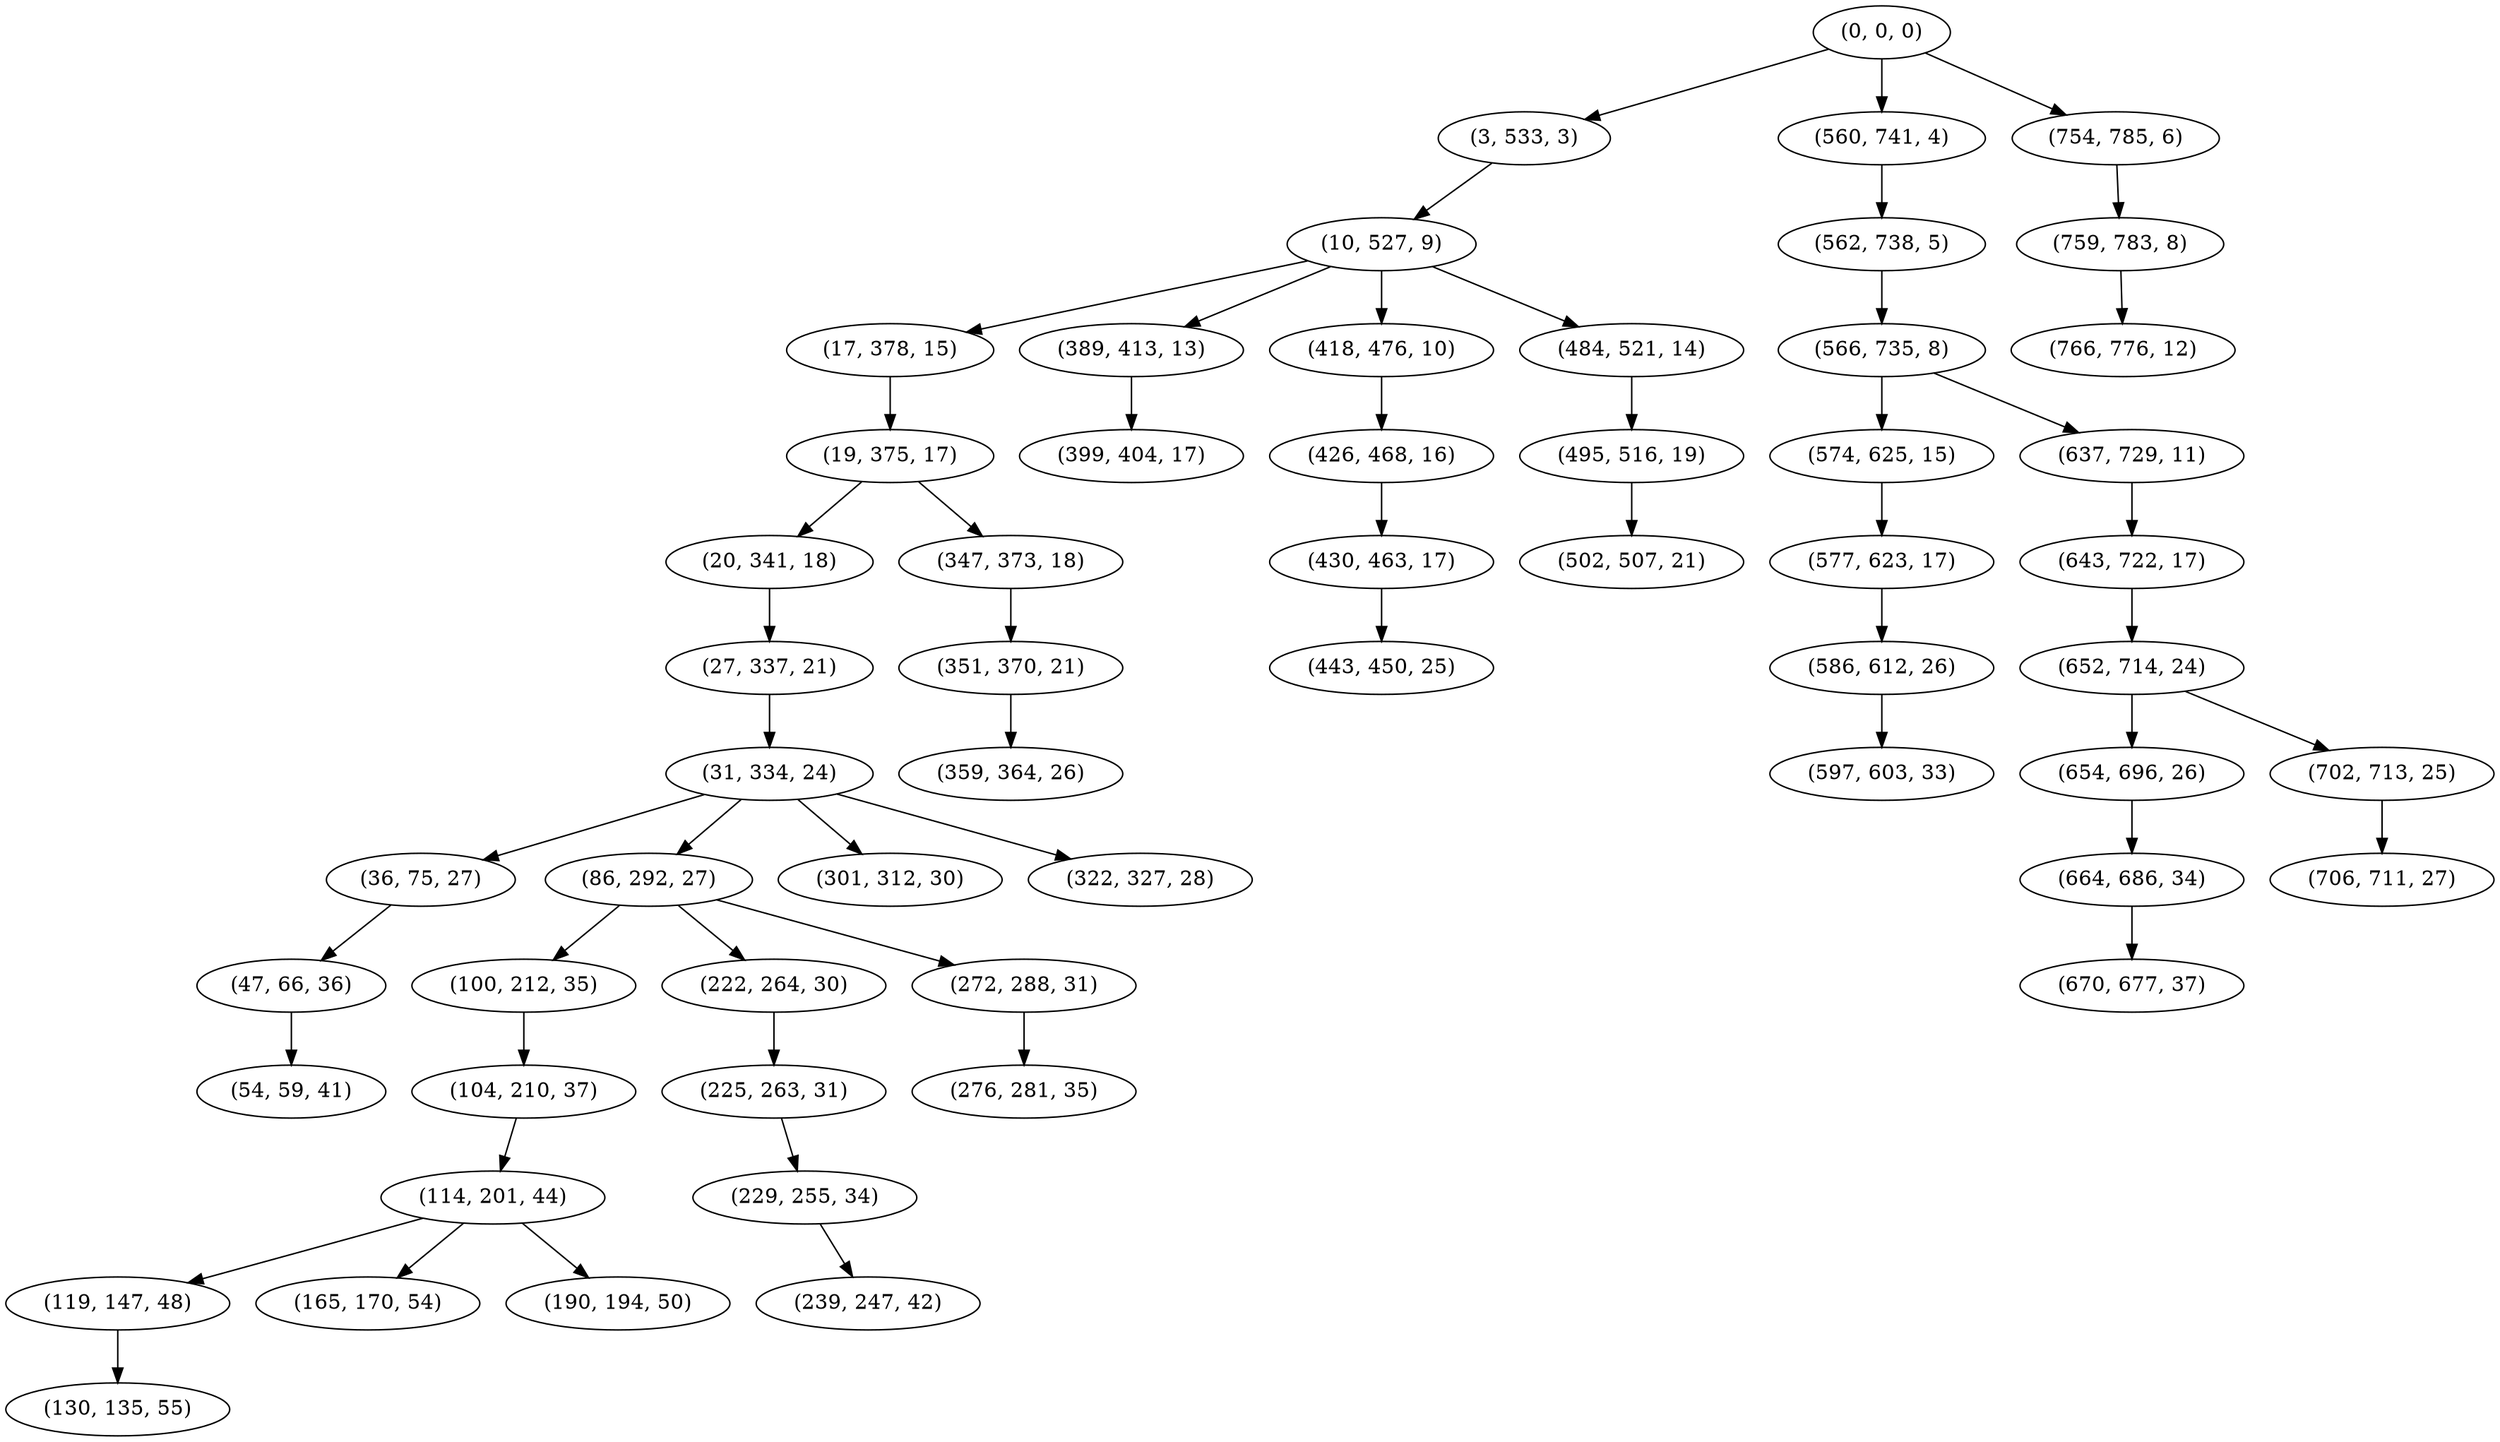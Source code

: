 digraph tree {
    "(0, 0, 0)";
    "(3, 533, 3)";
    "(10, 527, 9)";
    "(17, 378, 15)";
    "(19, 375, 17)";
    "(20, 341, 18)";
    "(27, 337, 21)";
    "(31, 334, 24)";
    "(36, 75, 27)";
    "(47, 66, 36)";
    "(54, 59, 41)";
    "(86, 292, 27)";
    "(100, 212, 35)";
    "(104, 210, 37)";
    "(114, 201, 44)";
    "(119, 147, 48)";
    "(130, 135, 55)";
    "(165, 170, 54)";
    "(190, 194, 50)";
    "(222, 264, 30)";
    "(225, 263, 31)";
    "(229, 255, 34)";
    "(239, 247, 42)";
    "(272, 288, 31)";
    "(276, 281, 35)";
    "(301, 312, 30)";
    "(322, 327, 28)";
    "(347, 373, 18)";
    "(351, 370, 21)";
    "(359, 364, 26)";
    "(389, 413, 13)";
    "(399, 404, 17)";
    "(418, 476, 10)";
    "(426, 468, 16)";
    "(430, 463, 17)";
    "(443, 450, 25)";
    "(484, 521, 14)";
    "(495, 516, 19)";
    "(502, 507, 21)";
    "(560, 741, 4)";
    "(562, 738, 5)";
    "(566, 735, 8)";
    "(574, 625, 15)";
    "(577, 623, 17)";
    "(586, 612, 26)";
    "(597, 603, 33)";
    "(637, 729, 11)";
    "(643, 722, 17)";
    "(652, 714, 24)";
    "(654, 696, 26)";
    "(664, 686, 34)";
    "(670, 677, 37)";
    "(702, 713, 25)";
    "(706, 711, 27)";
    "(754, 785, 6)";
    "(759, 783, 8)";
    "(766, 776, 12)";
    "(0, 0, 0)" -> "(3, 533, 3)";
    "(0, 0, 0)" -> "(560, 741, 4)";
    "(0, 0, 0)" -> "(754, 785, 6)";
    "(3, 533, 3)" -> "(10, 527, 9)";
    "(10, 527, 9)" -> "(17, 378, 15)";
    "(10, 527, 9)" -> "(389, 413, 13)";
    "(10, 527, 9)" -> "(418, 476, 10)";
    "(10, 527, 9)" -> "(484, 521, 14)";
    "(17, 378, 15)" -> "(19, 375, 17)";
    "(19, 375, 17)" -> "(20, 341, 18)";
    "(19, 375, 17)" -> "(347, 373, 18)";
    "(20, 341, 18)" -> "(27, 337, 21)";
    "(27, 337, 21)" -> "(31, 334, 24)";
    "(31, 334, 24)" -> "(36, 75, 27)";
    "(31, 334, 24)" -> "(86, 292, 27)";
    "(31, 334, 24)" -> "(301, 312, 30)";
    "(31, 334, 24)" -> "(322, 327, 28)";
    "(36, 75, 27)" -> "(47, 66, 36)";
    "(47, 66, 36)" -> "(54, 59, 41)";
    "(86, 292, 27)" -> "(100, 212, 35)";
    "(86, 292, 27)" -> "(222, 264, 30)";
    "(86, 292, 27)" -> "(272, 288, 31)";
    "(100, 212, 35)" -> "(104, 210, 37)";
    "(104, 210, 37)" -> "(114, 201, 44)";
    "(114, 201, 44)" -> "(119, 147, 48)";
    "(114, 201, 44)" -> "(165, 170, 54)";
    "(114, 201, 44)" -> "(190, 194, 50)";
    "(119, 147, 48)" -> "(130, 135, 55)";
    "(222, 264, 30)" -> "(225, 263, 31)";
    "(225, 263, 31)" -> "(229, 255, 34)";
    "(229, 255, 34)" -> "(239, 247, 42)";
    "(272, 288, 31)" -> "(276, 281, 35)";
    "(347, 373, 18)" -> "(351, 370, 21)";
    "(351, 370, 21)" -> "(359, 364, 26)";
    "(389, 413, 13)" -> "(399, 404, 17)";
    "(418, 476, 10)" -> "(426, 468, 16)";
    "(426, 468, 16)" -> "(430, 463, 17)";
    "(430, 463, 17)" -> "(443, 450, 25)";
    "(484, 521, 14)" -> "(495, 516, 19)";
    "(495, 516, 19)" -> "(502, 507, 21)";
    "(560, 741, 4)" -> "(562, 738, 5)";
    "(562, 738, 5)" -> "(566, 735, 8)";
    "(566, 735, 8)" -> "(574, 625, 15)";
    "(566, 735, 8)" -> "(637, 729, 11)";
    "(574, 625, 15)" -> "(577, 623, 17)";
    "(577, 623, 17)" -> "(586, 612, 26)";
    "(586, 612, 26)" -> "(597, 603, 33)";
    "(637, 729, 11)" -> "(643, 722, 17)";
    "(643, 722, 17)" -> "(652, 714, 24)";
    "(652, 714, 24)" -> "(654, 696, 26)";
    "(652, 714, 24)" -> "(702, 713, 25)";
    "(654, 696, 26)" -> "(664, 686, 34)";
    "(664, 686, 34)" -> "(670, 677, 37)";
    "(702, 713, 25)" -> "(706, 711, 27)";
    "(754, 785, 6)" -> "(759, 783, 8)";
    "(759, 783, 8)" -> "(766, 776, 12)";
}
